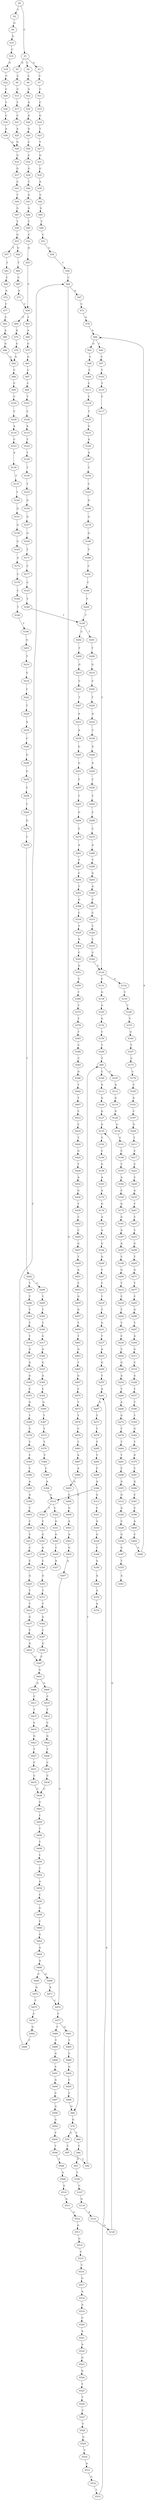 strict digraph  {
	S0 -> S1 [ label = C ];
	S0 -> S2 [ label = T ];
	S1 -> S3 [ label = A ];
	S1 -> S4 [ label = C ];
	S1 -> S5 [ label = G ];
	S2 -> S6 [ label = G ];
	S3 -> S7 [ label = C ];
	S4 -> S8 [ label = C ];
	S5 -> S9 [ label = C ];
	S6 -> S10 [ label = G ];
	S7 -> S11 [ label = C ];
	S8 -> S12 [ label = G ];
	S9 -> S13 [ label = C ];
	S10 -> S14 [ label = C ];
	S11 -> S15 [ label = C ];
	S12 -> S16 [ label = A ];
	S13 -> S17 [ label = T ];
	S14 -> S18 [ label = G ];
	S15 -> S19 [ label = G ];
	S16 -> S20 [ label = G ];
	S17 -> S21 [ label = C ];
	S18 -> S22 [ label = C ];
	S19 -> S23 [ label = T ];
	S20 -> S24 [ label = G ];
	S21 -> S25 [ label = A ];
	S22 -> S26 [ label = C ];
	S23 -> S27 [ label = T ];
	S24 -> S28 [ label = C ];
	S25 -> S29 [ label = G ];
	S26 -> S30 [ label = T ];
	S27 -> S31 [ label = G ];
	S28 -> S32 [ label = C ];
	S29 -> S33 [ label = G ];
	S30 -> S34 [ label = C ];
	S31 -> S35 [ label = G ];
	S32 -> S36 [ label = G ];
	S33 -> S37 [ label = G ];
	S34 -> S38 [ label = A ];
	S35 -> S39 [ label = A ];
	S36 -> S40 [ label = T ];
	S37 -> S41 [ label = C ];
	S38 -> S29 [ label = G ];
	S39 -> S42 [ label = C ];
	S40 -> S43 [ label = G ];
	S41 -> S44 [ label = T ];
	S42 -> S45 [ label = G ];
	S43 -> S46 [ label = G ];
	S44 -> S47 [ label = G ];
	S45 -> S48 [ label = T ];
	S46 -> S49 [ label = T ];
	S47 -> S50 [ label = T ];
	S48 -> S51 [ label = C ];
	S49 -> S52 [ label = C ];
	S50 -> S53 [ label = G ];
	S51 -> S54 [ label = G ];
	S52 -> S55 [ label = A ];
	S53 -> S56 [ label = G ];
	S53 -> S57 [ label = T ];
	S54 -> S58 [ label = C ];
	S55 -> S59 [ label = C ];
	S56 -> S60 [ label = T ];
	S57 -> S61 [ label = T ];
	S58 -> S62 [ label = C ];
	S59 -> S63 [ label = T ];
	S59 -> S64 [ label = C ];
	S60 -> S65 [ label = C ];
	S61 -> S66 [ label = C ];
	S62 -> S67 [ label = A ];
	S62 -> S68 [ label = G ];
	S63 -> S69 [ label = A ];
	S64 -> S70 [ label = A ];
	S65 -> S71 [ label = A ];
	S66 -> S72 [ label = A ];
	S67 -> S73 [ label = C ];
	S68 -> S74 [ label = G ];
	S69 -> S75 [ label = G ];
	S70 -> S76 [ label = G ];
	S71 -> S59 [ label = C ];
	S72 -> S77 [ label = C ];
	S73 -> S78 [ label = G ];
	S74 -> S79 [ label = G ];
	S74 -> S80 [ label = T ];
	S75 -> S81 [ label = G ];
	S76 -> S82 [ label = G ];
	S77 -> S83 [ label = C ];
	S78 -> S84 [ label = A ];
	S79 -> S85 [ label = T ];
	S80 -> S86 [ label = T ];
	S81 -> S87 [ label = C ];
	S82 -> S88 [ label = C ];
	S83 -> S89 [ label = A ];
	S84 -> S90 [ label = C ];
	S84 -> S91 [ label = G ];
	S85 -> S92 [ label = T ];
	S86 -> S93 [ label = T ];
	S87 -> S94 [ label = C ];
	S88 -> S95 [ label = C ];
	S89 -> S96 [ label = G ];
	S90 -> S97 [ label = C ];
	S91 -> S98 [ label = T ];
	S92 -> S99 [ label = T ];
	S93 -> S100 [ label = T ];
	S94 -> S101 [ label = T ];
	S95 -> S102 [ label = C ];
	S96 -> S82 [ label = G ];
	S97 -> S103 [ label = T ];
	S98 -> S104 [ label = C ];
	S99 -> S105 [ label = G ];
	S99 -> S106 [ label = C ];
	S100 -> S107 [ label = C ];
	S101 -> S108 [ label = C ];
	S102 -> S109 [ label = C ];
	S103 -> S110 [ label = T ];
	S104 -> S111 [ label = C ];
	S105 -> S112 [ label = A ];
	S106 -> S113 [ label = G ];
	S107 -> S114 [ label = G ];
	S108 -> S115 [ label = A ];
	S109 -> S116 [ label = A ];
	S110 -> S117 [ label = C ];
	S111 -> S118 [ label = C ];
	S112 -> S119 [ label = G ];
	S113 -> S120 [ label = A ];
	S114 -> S121 [ label = A ];
	S115 -> S122 [ label = T ];
	S116 -> S123 [ label = C ];
	S117 -> S124 [ label = C ];
	S118 -> S125 [ label = T ];
	S119 -> S126 [ label = G ];
	S120 -> S127 [ label = G ];
	S121 -> S128 [ label = G ];
	S122 -> S129 [ label = T ];
	S123 -> S130 [ label = A ];
	S124 -> S131 [ label = C ];
	S124 -> S132 [ label = G ];
	S125 -> S133 [ label = G ];
	S126 -> S134 [ label = G ];
	S127 -> S135 [ label = G ];
	S128 -> S135 [ label = G ];
	S129 -> S136 [ label = T ];
	S130 -> S137 [ label = T ];
	S131 -> S138 [ label = G ];
	S132 -> S139 [ label = T ];
	S133 -> S140 [ label = A ];
	S134 -> S141 [ label = G ];
	S135 -> S142 [ label = T ];
	S136 -> S143 [ label = T ];
	S137 -> S144 [ label = T ];
	S138 -> S145 [ label = G ];
	S139 -> S146 [ label = T ];
	S140 -> S147 [ label = A ];
	S141 -> S148 [ label = C ];
	S142 -> S149 [ label = C ];
	S143 -> S150 [ label = G ];
	S144 -> S151 [ label = G ];
	S145 -> S152 [ label = G ];
	S146 -> S153 [ label = T ];
	S147 -> S154 [ label = C ];
	S148 -> S155 [ label = T ];
	S149 -> S156 [ label = G ];
	S150 -> S157 [ label = G ];
	S151 -> S158 [ label = G ];
	S152 -> S159 [ label = T ];
	S153 -> S160 [ label = G ];
	S154 -> S161 [ label = C ];
	S155 -> S162 [ label = A ];
	S156 -> S163 [ label = A ];
	S157 -> S164 [ label = G ];
	S158 -> S165 [ label = G ];
	S159 -> S166 [ label = T ];
	S160 -> S167 [ label = T ];
	S161 -> S168 [ label = G ];
	S162 -> S169 [ label = C ];
	S163 -> S170 [ label = A ];
	S164 -> S171 [ label = T ];
	S165 -> S172 [ label = A ];
	S166 -> S99 [ label = T ];
	S167 -> S173 [ label = C ];
	S168 -> S174 [ label = G ];
	S169 -> S175 [ label = G ];
	S170 -> S176 [ label = G ];
	S171 -> S177 [ label = C ];
	S172 -> S178 [ label = C ];
	S173 -> S179 [ label = C ];
	S174 -> S180 [ label = G ];
	S175 -> S181 [ label = G ];
	S176 -> S182 [ label = A ];
	S177 -> S183 [ label = C ];
	S178 -> S184 [ label = C ];
	S179 -> S185 [ label = C ];
	S180 -> S186 [ label = T ];
	S181 -> S187 [ label = A ];
	S182 -> S188 [ label = A ];
	S183 -> S189 [ label = T ];
	S184 -> S190 [ label = T ];
	S185 -> S191 [ label = A ];
	S186 -> S192 [ label = C ];
	S187 -> S193 [ label = A ];
	S188 -> S194 [ label = G ];
	S189 -> S195 [ label = T ];
	S190 -> S196 [ label = T ];
	S191 -> S197 [ label = C ];
	S192 -> S198 [ label = C ];
	S193 -> S199 [ label = C ];
	S194 -> S200 [ label = G ];
	S195 -> S201 [ label = T ];
	S195 -> S202 [ label = C ];
	S196 -> S203 [ label = G ];
	S197 -> S204 [ label = G ];
	S198 -> S205 [ label = T ];
	S199 -> S206 [ label = G ];
	S200 -> S207 [ label = T ];
	S201 -> S208 [ label = T ];
	S202 -> S209 [ label = T ];
	S203 -> S210 [ label = T ];
	S204 -> S211 [ label = T ];
	S205 -> S195 [ label = T ];
	S206 -> S212 [ label = T ];
	S207 -> S213 [ label = C ];
	S208 -> S214 [ label = G ];
	S209 -> S215 [ label = G ];
	S210 -> S216 [ label = G ];
	S211 -> S217 [ label = C ];
	S212 -> S218 [ label = C ];
	S213 -> S219 [ label = T ];
	S214 -> S220 [ label = C ];
	S215 -> S221 [ label = C ];
	S216 -> S222 [ label = C ];
	S217 -> S223 [ label = C ];
	S218 -> S224 [ label = T ];
	S219 -> S225 [ label = T ];
	S220 -> S226 [ label = T ];
	S221 -> S227 [ label = T ];
	S222 -> S228 [ label = T ];
	S223 -> S229 [ label = C ];
	S224 -> S230 [ label = T ];
	S225 -> S231 [ label = G ];
	S226 -> S232 [ label = A ];
	S227 -> S233 [ label = A ];
	S228 -> S234 [ label = A ];
	S229 -> S235 [ label = A ];
	S230 -> S236 [ label = C ];
	S231 -> S237 [ label = T ];
	S232 -> S238 [ label = C ];
	S233 -> S239 [ label = A ];
	S234 -> S240 [ label = C ];
	S235 -> S241 [ label = T ];
	S236 -> S242 [ label = T ];
	S237 -> S243 [ label = A ];
	S238 -> S244 [ label = A ];
	S239 -> S245 [ label = G ];
	S240 -> S246 [ label = G ];
	S241 -> S247 [ label = C ];
	S242 -> S248 [ label = G ];
	S243 -> S249 [ label = G ];
	S244 -> S250 [ label = A ];
	S245 -> S251 [ label = G ];
	S246 -> S252 [ label = G ];
	S247 -> S253 [ label = T ];
	S248 -> S254 [ label = A ];
	S249 -> S255 [ label = T ];
	S250 -> S256 [ label = C ];
	S251 -> S257 [ label = T ];
	S252 -> S258 [ label = C ];
	S253 -> S259 [ label = G ];
	S254 -> S260 [ label = T ];
	S255 -> S261 [ label = A ];
	S256 -> S262 [ label = T ];
	S257 -> S263 [ label = T ];
	S258 -> S264 [ label = C ];
	S259 -> S265 [ label = T ];
	S260 -> S266 [ label = A ];
	S261 -> S267 [ label = G ];
	S262 -> S268 [ label = C ];
	S263 -> S269 [ label = G ];
	S264 -> S270 [ label = G ];
	S265 -> S271 [ label = G ];
	S266 -> S272 [ label = G ];
	S267 -> S273 [ label = T ];
	S268 -> S274 [ label = C ];
	S269 -> S275 [ label = T ];
	S270 -> S276 [ label = T ];
	S271 -> S277 [ label = T ];
	S272 -> S278 [ label = T ];
	S273 -> S279 [ label = T ];
	S274 -> S280 [ label = A ];
	S275 -> S281 [ label = A ];
	S276 -> S282 [ label = T ];
	S277 -> S283 [ label = C ];
	S278 -> S284 [ label = T ];
	S279 -> S285 [ label = T ];
	S280 -> S286 [ label = T ];
	S281 -> S287 [ label = T ];
	S282 -> S288 [ label = C ];
	S282 -> S289 [ label = T ];
	S283 -> S290 [ label = G ];
	S284 -> S291 [ label = T ];
	S285 -> S292 [ label = T ];
	S286 -> S293 [ label = G ];
	S287 -> S294 [ label = C ];
	S288 -> S295 [ label = T ];
	S289 -> S296 [ label = T ];
	S290 -> S297 [ label = T ];
	S291 -> S298 [ label = C ];
	S292 -> S299 [ label = C ];
	S293 -> S300 [ label = A ];
	S294 -> S301 [ label = T ];
	S295 -> S302 [ label = T ];
	S296 -> S303 [ label = T ];
	S297 -> S304 [ label = A ];
	S298 -> S305 [ label = A ];
	S299 -> S306 [ label = A ];
	S300 -> S307 [ label = C ];
	S301 -> S308 [ label = G ];
	S302 -> S309 [ label = T ];
	S303 -> S310 [ label = T ];
	S304 -> S311 [ label = G ];
	S305 -> S312 [ label = G ];
	S306 -> S313 [ label = A ];
	S306 -> S314 [ label = G ];
	S307 -> S315 [ label = C ];
	S308 -> S316 [ label = C ];
	S309 -> S317 [ label = G ];
	S310 -> S318 [ label = T ];
	S311 -> S319 [ label = C ];
	S312 -> S320 [ label = A ];
	S313 -> S321 [ label = C ];
	S314 -> S322 [ label = C ];
	S314 -> S323 [ label = T ];
	S315 -> S324 [ label = T ];
	S316 -> S325 [ label = T ];
	S317 -> S326 [ label = G ];
	S318 -> S327 [ label = G ];
	S319 -> S328 [ label = G ];
	S320 -> S329 [ label = C ];
	S321 -> S330 [ label = A ];
	S322 -> S331 [ label = G ];
	S323 -> S332 [ label = C ];
	S324 -> S333 [ label = T ];
	S325 -> S334 [ label = A ];
	S326 -> S335 [ label = G ];
	S327 -> S336 [ label = G ];
	S328 -> S337 [ label = T ];
	S329 -> S338 [ label = G ];
	S330 -> S339 [ label = G ];
	S331 -> S340 [ label = G ];
	S332 -> S341 [ label = G ];
	S333 -> S342 [ label = C ];
	S334 -> S343 [ label = C ];
	S335 -> S344 [ label = A ];
	S336 -> S345 [ label = G ];
	S337 -> S346 [ label = T ];
	S338 -> S347 [ label = G ];
	S339 -> S348 [ label = T ];
	S340 -> S349 [ label = T ];
	S341 -> S350 [ label = A ];
	S342 -> S124 [ label = C ];
	S343 -> S351 [ label = G ];
	S344 -> S352 [ label = C ];
	S345 -> S353 [ label = C ];
	S346 -> S354 [ label = T ];
	S347 -> S355 [ label = T ];
	S348 -> S356 [ label = A ];
	S349 -> S357 [ label = A ];
	S350 -> S358 [ label = C ];
	S351 -> S359 [ label = T ];
	S352 -> S360 [ label = G ];
	S353 -> S361 [ label = G ];
	S354 -> S362 [ label = G ];
	S355 -> S363 [ label = A ];
	S356 -> S364 [ label = A ];
	S358 -> S365 [ label = G ];
	S359 -> S366 [ label = T ];
	S360 -> S367 [ label = T ];
	S361 -> S368 [ label = T ];
	S362 -> S369 [ label = T ];
	S364 -> S370 [ label = A ];
	S365 -> S371 [ label = T ];
	S366 -> S372 [ label = T ];
	S367 -> S373 [ label = T ];
	S368 -> S374 [ label = C ];
	S369 -> S375 [ label = G ];
	S370 -> S376 [ label = A ];
	S371 -> S377 [ label = T ];
	S372 -> S378 [ label = T ];
	S373 -> S379 [ label = T ];
	S374 -> S380 [ label = T ];
	S375 -> S381 [ label = C ];
	S377 -> S382 [ label = G ];
	S378 -> S383 [ label = T ];
	S379 -> S384 [ label = T ];
	S380 -> S385 [ label = C ];
	S381 -> S386 [ label = G ];
	S382 -> S387 [ label = T ];
	S383 -> S388 [ label = C ];
	S384 -> S389 [ label = C ];
	S385 -> S390 [ label = C ];
	S386 -> S391 [ label = C ];
	S387 -> S392 [ label = G ];
	S388 -> S393 [ label = C ];
	S389 -> S394 [ label = A ];
	S390 -> S395 [ label = A ];
	S391 -> S396 [ label = C ];
	S392 -> S397 [ label = C ];
	S393 -> S398 [ label = G ];
	S394 -> S314 [ label = G ];
	S395 -> S399 [ label = A ];
	S396 -> S400 [ label = A ];
	S397 -> S401 [ label = G ];
	S398 -> S402 [ label = T ];
	S399 -> S403 [ label = T ];
	S400 -> S404 [ label = C ];
	S401 -> S405 [ label = G ];
	S401 -> S406 [ label = A ];
	S402 -> S407 [ label = T ];
	S403 -> S408 [ label = C ];
	S404 -> S409 [ label = G ];
	S405 -> S410 [ label = C ];
	S406 -> S411 [ label = C ];
	S407 -> S412 [ label = C ];
	S408 -> S413 [ label = C ];
	S409 -> S84 [ label = A ];
	S410 -> S414 [ label = T ];
	S411 -> S415 [ label = T ];
	S412 -> S416 [ label = C ];
	S413 -> S417 [ label = C ];
	S414 -> S418 [ label = C ];
	S415 -> S419 [ label = C ];
	S416 -> S420 [ label = T ];
	S417 -> S421 [ label = C ];
	S418 -> S422 [ label = G ];
	S419 -> S423 [ label = G ];
	S420 -> S424 [ label = G ];
	S421 -> S425 [ label = G ];
	S422 -> S426 [ label = T ];
	S423 -> S427 [ label = T ];
	S424 -> S428 [ label = T ];
	S425 -> S429 [ label = T ];
	S426 -> S430 [ label = C ];
	S427 -> S431 [ label = C ];
	S428 -> S432 [ label = A ];
	S429 -> S433 [ label = T ];
	S430 -> S434 [ label = C ];
	S431 -> S435 [ label = C ];
	S432 -> S436 [ label = G ];
	S433 -> S437 [ label = G ];
	S434 -> S438 [ label = C ];
	S435 -> S438 [ label = C ];
	S436 -> S439 [ label = T ];
	S437 -> S440 [ label = T ];
	S438 -> S441 [ label = G ];
	S439 -> S442 [ label = C ];
	S440 -> S443 [ label = G ];
	S441 -> S444 [ label = C ];
	S442 -> S445 [ label = C ];
	S443 -> S397 [ label = C ];
	S444 -> S446 [ label = T ];
	S445 -> S447 [ label = G ];
	S446 -> S448 [ label = T ];
	S447 -> S449 [ label = T ];
	S448 -> S450 [ label = C ];
	S449 -> S451 [ label = A ];
	S450 -> S452 [ label = T ];
	S451 -> S453 [ label = C ];
	S452 -> S454 [ label = A ];
	S453 -> S455 [ label = G ];
	S454 -> S456 [ label = C ];
	S455 -> S457 [ label = G ];
	S456 -> S458 [ label = G ];
	S457 -> S459 [ label = T ];
	S458 -> S460 [ label = C ];
	S459 -> S461 [ label = T ];
	S460 -> S462 [ label = G ];
	S461 -> S463 [ label = G ];
	S462 -> S464 [ label = A ];
	S463 -> S465 [ label = T ];
	S464 -> S466 [ label = A ];
	S465 -> S467 [ label = G ];
	S466 -> S468 [ label = G ];
	S466 -> S469 [ label = C ];
	S467 -> S470 [ label = C ];
	S468 -> S471 [ label = A ];
	S469 -> S472 [ label = G ];
	S470 -> S473 [ label = T ];
	S471 -> S474 [ label = C ];
	S472 -> S475 [ label = T ];
	S473 -> S476 [ label = T ];
	S474 -> S477 [ label = C ];
	S475 -> S478 [ label = C ];
	S476 -> S479 [ label = C ];
	S477 -> S480 [ label = T ];
	S477 -> S481 [ label = G ];
	S478 -> S482 [ label = G ];
	S479 -> S483 [ label = T ];
	S480 -> S484 [ label = T ];
	S481 -> S485 [ label = T ];
	S482 -> S486 [ label = C ];
	S483 -> S487 [ label = A ];
	S484 -> S488 [ label = G ];
	S485 -> S489 [ label = C ];
	S486 -> S62 [ label = C ];
	S487 -> S490 [ label = A ];
	S488 -> S491 [ label = C ];
	S489 -> S492 [ label = G ];
	S490 -> S493 [ label = G ];
	S491 -> S494 [ label = G ];
	S492 -> S495 [ label = C ];
	S493 -> S496 [ label = C ];
	S494 -> S497 [ label = C ];
	S495 -> S498 [ label = C ];
	S496 -> S499 [ label = G ];
	S497 -> S500 [ label = G ];
	S498 -> S68 [ label = G ];
	S499 -> S501 [ label = A ];
	S500 -> S502 [ label = G ];
	S501 -> S503 [ label = A ];
	S502 -> S504 [ label = T ];
	S503 -> S505 [ label = G ];
	S504 -> S506 [ label = T ];
	S505 -> S507 [ label = A ];
	S506 -> S508 [ label = T ];
	S507 -> S474 [ label = C ];
	S508 -> S509 [ label = A ];
	S509 -> S510 [ label = A ];
	S510 -> S511 [ label = A ];
	S511 -> S512 [ label = G ];
	S512 -> S513 [ label = G ];
	S513 -> S514 [ label = G ];
	S514 -> S515 [ label = T ];
	S515 -> S516 [ label = T ];
	S516 -> S517 [ label = G ];
	S517 -> S518 [ label = A ];
	S518 -> S519 [ label = A ];
	S519 -> S520 [ label = C ];
	S520 -> S521 [ label = A ];
	S521 -> S522 [ label = A ];
	S522 -> S523 [ label = G ];
	S523 -> S524 [ label = G ];
	S524 -> S525 [ label = T ];
	S525 -> S526 [ label = T ];
	S526 -> S527 [ label = T ];
	S527 -> S528 [ label = T ];
	S528 -> S529 [ label = G ];
	S529 -> S530 [ label = T ];
	S530 -> S531 [ label = A ];
	S531 -> S532 [ label = G ];
	S532 -> S533 [ label = T ];
	S533 -> S261 [ label = A ];
}
